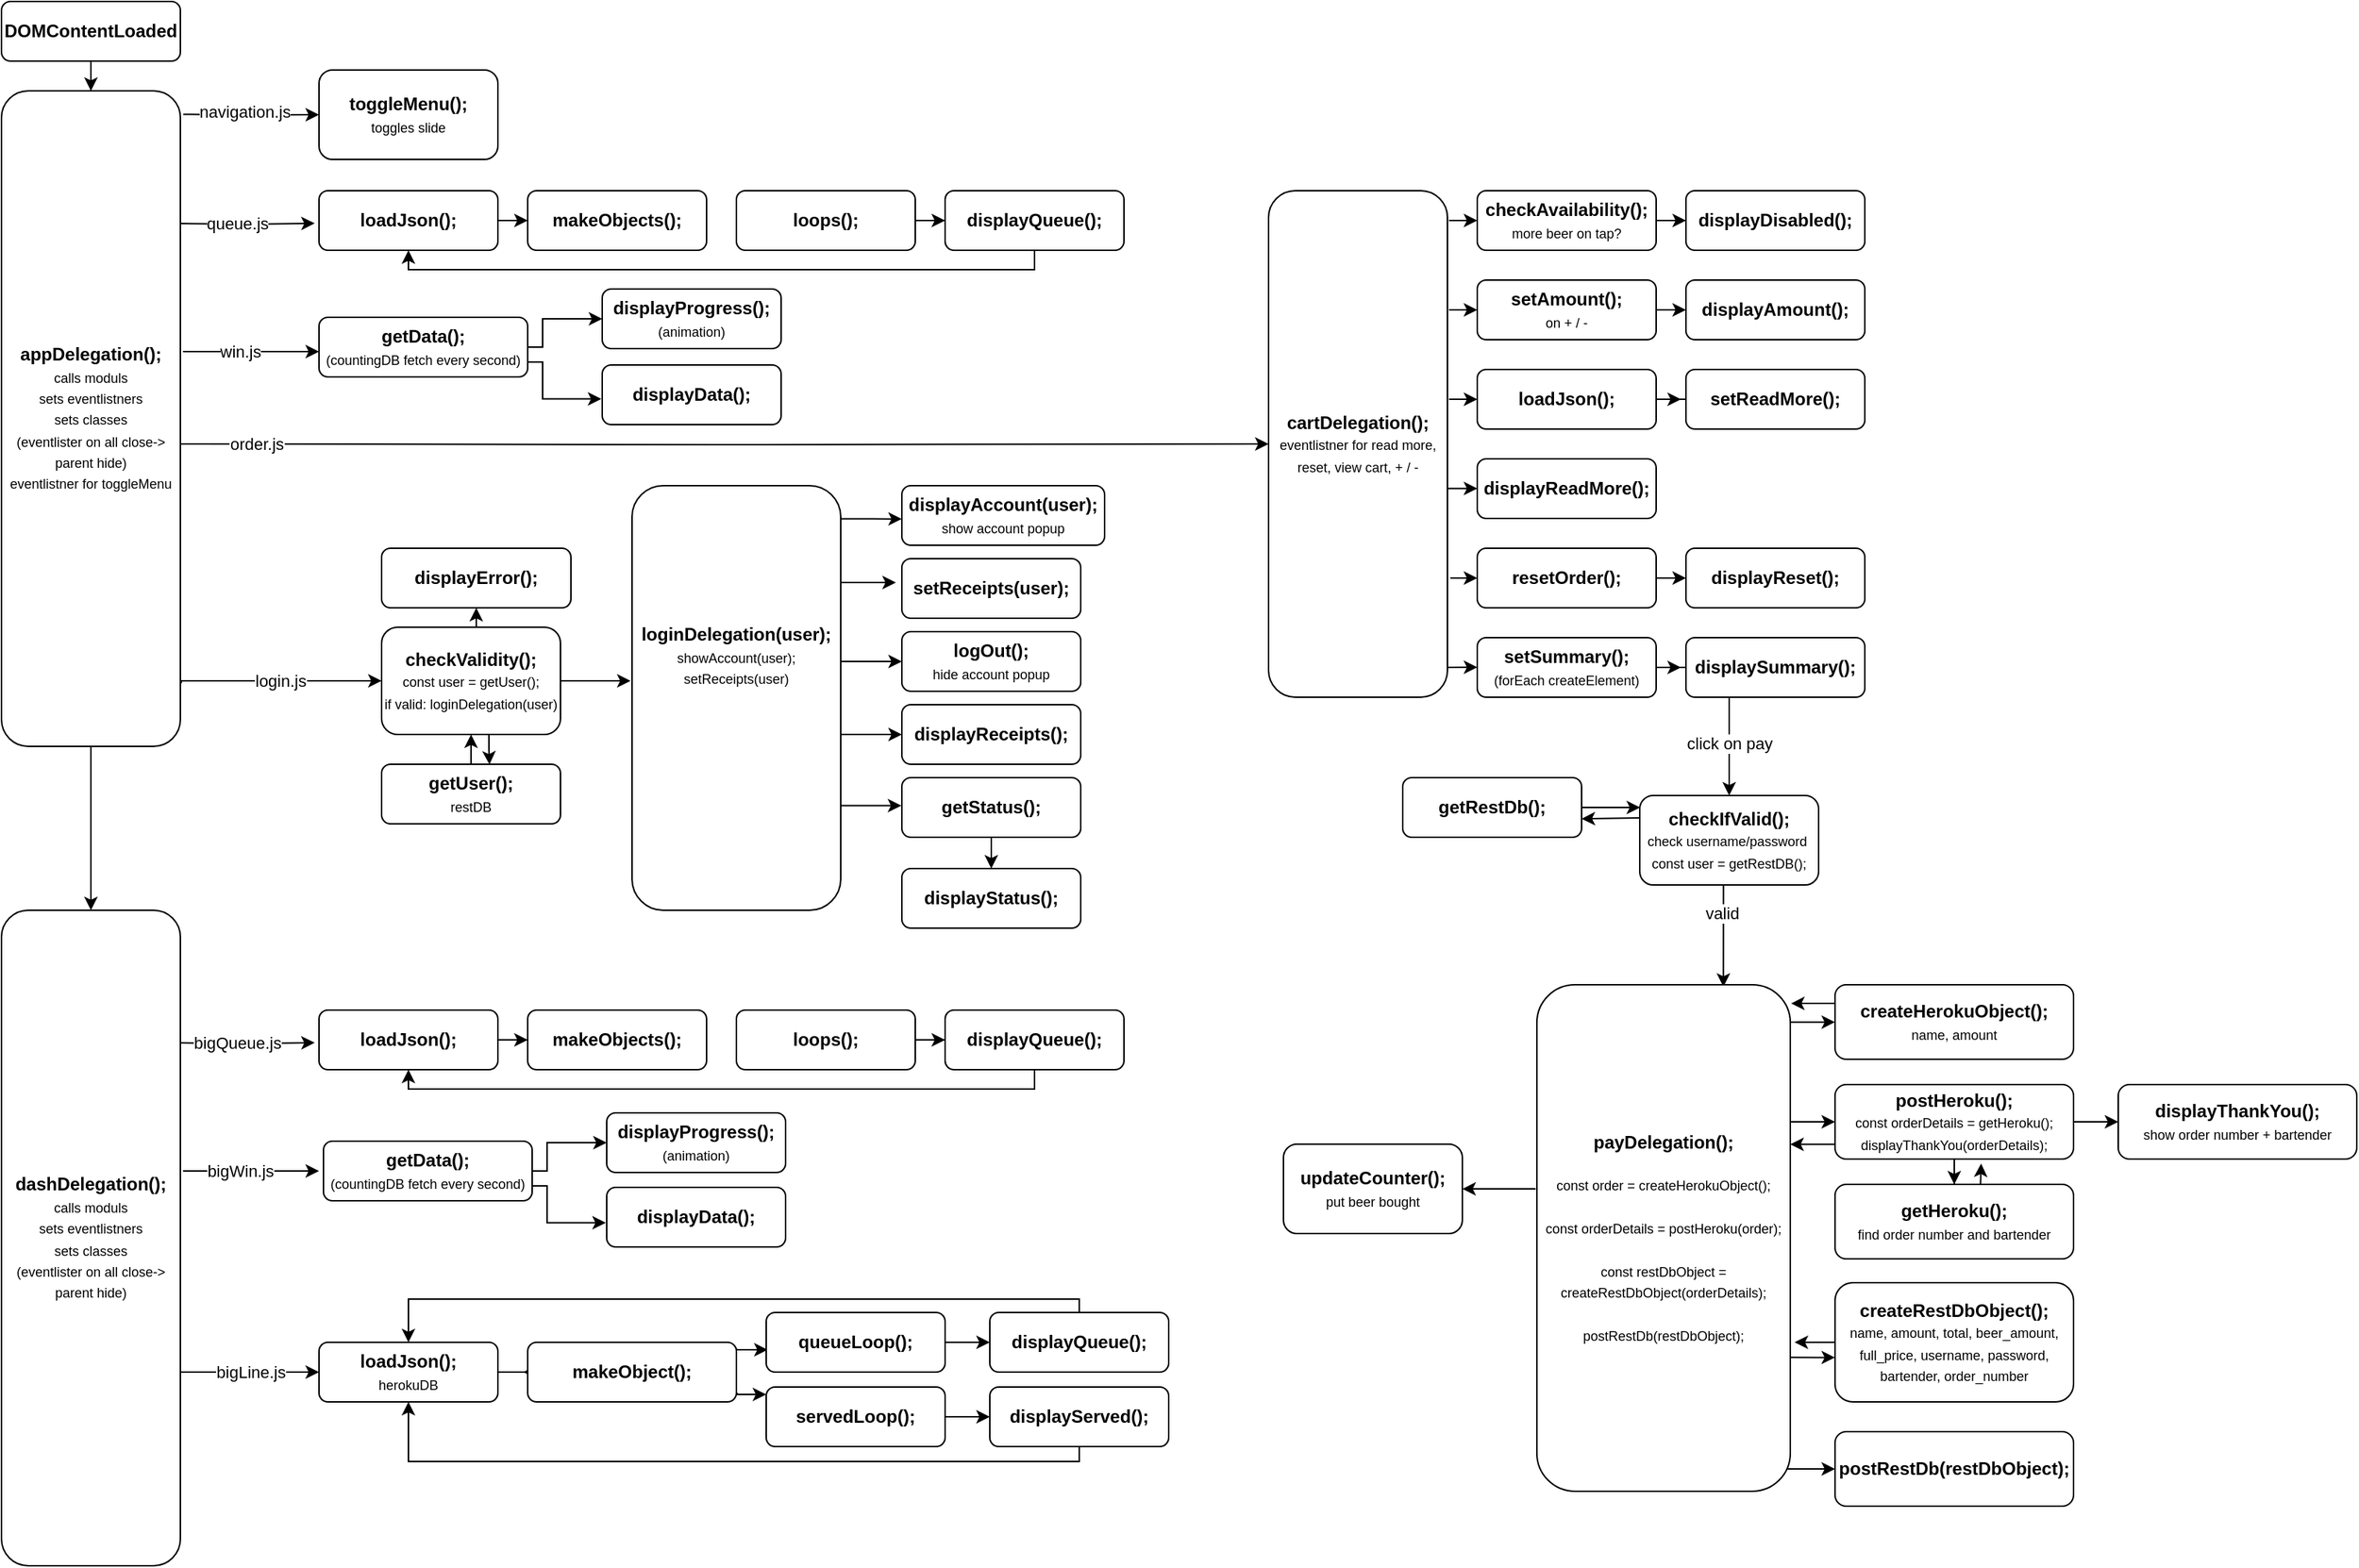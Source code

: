 <mxfile version="13.0.9">
    <diagram id="VoRkvZ0OsH4jN3PAigYA" name="Page-1">
        <mxGraphModel dx="648" dy="1134" grid="1" gridSize="10" guides="1" tooltips="1" connect="1" arrows="1" fold="1" page="1" pageScale="1" pageWidth="1654" pageHeight="1169" math="0" shadow="0">
            <root>
                <mxCell id="0"/>
                <mxCell id="1" parent="0"/>
                <mxCell id="20" style="edgeStyle=orthogonalEdgeStyle;rounded=0;orthogonalLoop=1;jettySize=auto;html=1;entryX=0.5;entryY=0;entryDx=0;entryDy=0;" parent="1" source="3" target="5" edge="1">
                    <mxGeometry relative="1" as="geometry"/>
                </mxCell>
                <mxCell id="212" style="edgeStyle=orthogonalEdgeStyle;rounded=0;orthogonalLoop=1;jettySize=auto;html=1;entryX=0.5;entryY=0;entryDx=0;entryDy=0;" parent="1" source="3" target="157" edge="1">
                    <mxGeometry relative="1" as="geometry"/>
                </mxCell>
                <mxCell id="3" value="&lt;b&gt;DOMContentLoaded&lt;/b&gt;" style="rounded=1;whiteSpace=wrap;html=1;" parent="1" vertex="1">
                    <mxGeometry x="60" y="10" width="120" height="40" as="geometry"/>
                </mxCell>
                <mxCell id="16" style="edgeStyle=orthogonalEdgeStyle;rounded=0;orthogonalLoop=1;jettySize=auto;html=1;entryX=0;entryY=0.5;entryDx=0;entryDy=0;exitX=1.016;exitY=0.113;exitDx=0;exitDy=0;exitPerimeter=0;" parent="1" target="18" edge="1">
                    <mxGeometry relative="1" as="geometry">
                        <mxPoint x="181.92" y="85.72" as="sourcePoint"/>
                        <mxPoint x="273" y="86.0" as="targetPoint"/>
                    </mxGeometry>
                </mxCell>
                <mxCell id="17" value="navigation.js" style="edgeLabel;html=1;align=center;verticalAlign=middle;resizable=0;points=[];" parent="16" vertex="1" connectable="0">
                    <mxGeometry x="-0.099" y="2" relative="1" as="geometry">
                        <mxPoint as="offset"/>
                    </mxGeometry>
                </mxCell>
                <mxCell id="22" style="edgeStyle=orthogonalEdgeStyle;rounded=0;orthogonalLoop=1;jettySize=auto;html=1;entryX=-0.024;entryY=0.548;entryDx=0;entryDy=0;entryPerimeter=0;" parent="1" target="21" edge="1">
                    <mxGeometry relative="1" as="geometry">
                        <mxPoint x="179" y="159" as="sourcePoint"/>
                    </mxGeometry>
                </mxCell>
                <mxCell id="23" value="queue.js" style="edgeLabel;html=1;align=center;verticalAlign=middle;resizable=0;points=[];" parent="22" vertex="1" connectable="0">
                    <mxGeometry x="-0.172" y="-1" relative="1" as="geometry">
                        <mxPoint x="1" y="-2" as="offset"/>
                    </mxGeometry>
                </mxCell>
                <mxCell id="36" style="edgeStyle=orthogonalEdgeStyle;rounded=0;orthogonalLoop=1;jettySize=auto;html=1;entryX=0;entryY=0.5;entryDx=0;entryDy=0;exitX=1.015;exitY=0.475;exitDx=0;exitDy=0;exitPerimeter=0;" parent="1" edge="1">
                    <mxGeometry relative="1" as="geometry">
                        <mxPoint x="181.8" y="245" as="sourcePoint"/>
                        <mxPoint x="273" y="245" as="targetPoint"/>
                    </mxGeometry>
                </mxCell>
                <mxCell id="44" value="win.js" style="edgeLabel;html=1;align=center;verticalAlign=middle;resizable=0;points=[];" parent="36" vertex="1" connectable="0">
                    <mxGeometry x="-0.166" relative="1" as="geometry">
                        <mxPoint as="offset"/>
                    </mxGeometry>
                </mxCell>
                <mxCell id="109" style="edgeStyle=orthogonalEdgeStyle;rounded=0;orthogonalLoop=1;jettySize=auto;html=1;" parent="1" target="45" edge="1">
                    <mxGeometry relative="1" as="geometry">
                        <mxPoint x="180" y="307" as="sourcePoint"/>
                    </mxGeometry>
                </mxCell>
                <mxCell id="213" value="order.js" style="edgeLabel;html=1;align=center;verticalAlign=middle;resizable=0;points=[];" parent="109" vertex="1" connectable="0">
                    <mxGeometry x="-0.134" y="-3" relative="1" as="geometry">
                        <mxPoint x="-265.86" y="-4" as="offset"/>
                    </mxGeometry>
                </mxCell>
                <mxCell id="112" value="login.js" style="edgeStyle=orthogonalEdgeStyle;rounded=0;orthogonalLoop=1;jettySize=auto;html=1;entryX=0;entryY=0.5;entryDx=0;entryDy=0;exitX=1.005;exitY=0.972;exitDx=0;exitDy=0;exitPerimeter=0;" parent="1" target="111" edge="1">
                    <mxGeometry relative="1" as="geometry">
                        <mxPoint x="270" y="433" as="targetPoint"/>
                        <mxPoint x="180.6" y="467.68" as="sourcePoint"/>
                        <Array as="points">
                            <mxPoint x="181" y="466"/>
                        </Array>
                    </mxGeometry>
                </mxCell>
                <mxCell id="5" value="&lt;b&gt;appDelegation();&lt;/b&gt;&lt;font style=&quot;font-size: 9px&quot;&gt;&lt;br&gt;calls moduls&lt;br&gt;sets eventlistners&lt;br&gt;sets classes&lt;br&gt;(eventlister on all close-&amp;gt; parent hide)&lt;br&gt;eventlistner for toggleMenu&lt;br&gt;&lt;/font&gt;" style="rounded=1;whiteSpace=wrap;html=1;" parent="1" vertex="1">
                    <mxGeometry x="60" y="70" width="120" height="440" as="geometry"/>
                </mxCell>
                <mxCell id="18" value="&lt;b&gt;toggleMenu();&lt;/b&gt;&lt;font style=&quot;font-size: 9px&quot;&gt;&lt;br&gt;toggles slide&lt;br&gt;&lt;/font&gt;" style="rounded=1;whiteSpace=wrap;html=1;" parent="1" vertex="1">
                    <mxGeometry x="273" y="56" width="120" height="60" as="geometry"/>
                </mxCell>
                <mxCell id="27" style="edgeStyle=orthogonalEdgeStyle;rounded=0;orthogonalLoop=1;jettySize=auto;html=1;entryX=0;entryY=0.5;entryDx=0;entryDy=0;" parent="1" source="21" target="24" edge="1">
                    <mxGeometry relative="1" as="geometry"/>
                </mxCell>
                <mxCell id="21" value="&lt;b&gt;loadJson();&lt;/b&gt;&lt;font style=&quot;font-size: 9px&quot;&gt;&lt;br&gt;&lt;/font&gt;" style="rounded=1;whiteSpace=wrap;html=1;" parent="1" vertex="1">
                    <mxGeometry x="273" y="137" width="120" height="40" as="geometry"/>
                </mxCell>
                <mxCell id="24" value="&lt;b&gt;makeObjects();&lt;/b&gt;&lt;font style=&quot;font-size: 9px&quot;&gt;&lt;br&gt;&lt;/font&gt;" style="rounded=1;whiteSpace=wrap;html=1;" parent="1" vertex="1">
                    <mxGeometry x="413" y="137" width="120" height="40" as="geometry"/>
                </mxCell>
                <mxCell id="30" style="edgeStyle=orthogonalEdgeStyle;rounded=0;orthogonalLoop=1;jettySize=auto;html=1;" parent="1" source="25" target="26" edge="1">
                    <mxGeometry relative="1" as="geometry"/>
                </mxCell>
                <mxCell id="25" value="&lt;b&gt;loops();&lt;/b&gt;&lt;font style=&quot;font-size: 9px&quot;&gt;&lt;br&gt;&lt;/font&gt;" style="rounded=1;whiteSpace=wrap;html=1;" parent="1" vertex="1">
                    <mxGeometry x="553" y="137" width="120" height="40" as="geometry"/>
                </mxCell>
                <mxCell id="34" style="edgeStyle=orthogonalEdgeStyle;rounded=0;orthogonalLoop=1;jettySize=auto;html=1;entryX=0.5;entryY=1;entryDx=0;entryDy=0;" parent="1" source="26" target="21" edge="1">
                    <mxGeometry relative="1" as="geometry">
                        <Array as="points">
                            <mxPoint x="753" y="190"/>
                            <mxPoint x="333" y="190"/>
                        </Array>
                    </mxGeometry>
                </mxCell>
                <mxCell id="26" value="&lt;b&gt;displayQueue();&lt;/b&gt;&lt;font style=&quot;font-size: 9px&quot;&gt;&lt;br&gt;&lt;/font&gt;" style="rounded=1;whiteSpace=wrap;html=1;" parent="1" vertex="1">
                    <mxGeometry x="693" y="137" width="120" height="40" as="geometry"/>
                </mxCell>
                <mxCell id="39" style="edgeStyle=orthogonalEdgeStyle;rounded=0;orthogonalLoop=1;jettySize=auto;html=1;entryX=0;entryY=0.5;entryDx=0;entryDy=0;" parent="1" source="37" target="40" edge="1">
                    <mxGeometry relative="1" as="geometry">
                        <mxPoint x="523" y="223" as="targetPoint"/>
                        <Array as="points">
                            <mxPoint x="423" y="242"/>
                            <mxPoint x="423" y="223"/>
                        </Array>
                    </mxGeometry>
                </mxCell>
                <mxCell id="42" style="edgeStyle=orthogonalEdgeStyle;rounded=0;orthogonalLoop=1;jettySize=auto;html=1;exitX=1;exitY=0.75;exitDx=0;exitDy=0;entryX=-0.005;entryY=0.595;entryDx=0;entryDy=0;entryPerimeter=0;" parent="1" source="37" edge="1">
                    <mxGeometry relative="1" as="geometry">
                        <Array as="points">
                            <mxPoint x="423" y="252"/>
                            <mxPoint x="423" y="277"/>
                        </Array>
                        <mxPoint x="462.4" y="276.8" as="targetPoint"/>
                    </mxGeometry>
                </mxCell>
                <mxCell id="37" value="&lt;b&gt;getData();&lt;br&gt;&lt;/b&gt;&lt;font style=&quot;font-size: 9px&quot;&gt;(countingDB fetch every second)&lt;br&gt;&lt;/font&gt;" style="rounded=1;whiteSpace=wrap;html=1;" parent="1" vertex="1">
                    <mxGeometry x="273" y="222" width="140" height="40" as="geometry"/>
                </mxCell>
                <mxCell id="40" value="&lt;b&gt;displayProgress();&lt;br&gt;&lt;/b&gt;&lt;font style=&quot;font-size: 9px&quot;&gt;(animation)&lt;br&gt;&lt;/font&gt;" style="rounded=1;whiteSpace=wrap;html=1;" parent="1" vertex="1">
                    <mxGeometry x="463" y="203" width="120" height="40" as="geometry"/>
                </mxCell>
                <mxCell id="41" value="&lt;b&gt;displayData();&lt;/b&gt;&lt;font style=&quot;font-size: 9px&quot;&gt;&lt;br&gt;&lt;/font&gt;" style="rounded=1;whiteSpace=wrap;html=1;" parent="1" vertex="1">
                    <mxGeometry x="463" y="254" width="120" height="40" as="geometry"/>
                </mxCell>
                <mxCell id="52" style="edgeStyle=orthogonalEdgeStyle;rounded=0;orthogonalLoop=1;jettySize=auto;html=1;entryX=0;entryY=0.5;entryDx=0;entryDy=0;" parent="1" target="49" edge="1">
                    <mxGeometry relative="1" as="geometry">
                        <mxPoint x="1031" y="157" as="sourcePoint"/>
                    </mxGeometry>
                </mxCell>
                <mxCell id="56" style="edgeStyle=orthogonalEdgeStyle;rounded=0;orthogonalLoop=1;jettySize=auto;html=1;entryX=0;entryY=0.5;entryDx=0;entryDy=0;" parent="1" target="53" edge="1">
                    <mxGeometry relative="1" as="geometry">
                        <mxPoint x="1031" y="217" as="sourcePoint"/>
                    </mxGeometry>
                </mxCell>
                <mxCell id="61" style="edgeStyle=orthogonalEdgeStyle;rounded=0;orthogonalLoop=1;jettySize=auto;html=1;entryX=0;entryY=0.5;entryDx=0;entryDy=0;exitX=1;exitY=0.588;exitDx=0;exitDy=0;exitPerimeter=0;" parent="1" source="45" target="60" edge="1">
                    <mxGeometry relative="1" as="geometry"/>
                </mxCell>
                <mxCell id="62" style="edgeStyle=orthogonalEdgeStyle;rounded=0;orthogonalLoop=1;jettySize=auto;html=1;entryX=0;entryY=0.5;entryDx=0;entryDy=0;" parent="1" target="58" edge="1">
                    <mxGeometry relative="1" as="geometry">
                        <mxPoint x="1031" y="277" as="sourcePoint"/>
                    </mxGeometry>
                </mxCell>
                <mxCell id="70" style="edgeStyle=orthogonalEdgeStyle;rounded=0;orthogonalLoop=1;jettySize=auto;html=1;entryX=0;entryY=0.5;entryDx=0;entryDy=0;" parent="1" target="65" edge="1">
                    <mxGeometry relative="1" as="geometry">
                        <mxPoint x="1032" y="397" as="sourcePoint"/>
                    </mxGeometry>
                </mxCell>
                <mxCell id="71" style="edgeStyle=orthogonalEdgeStyle;rounded=0;orthogonalLoop=1;jettySize=auto;html=1;entryX=0;entryY=0.5;entryDx=0;entryDy=0;exitX=1;exitY=0.941;exitDx=0;exitDy=0;exitPerimeter=0;" parent="1" source="45" target="68" edge="1">
                    <mxGeometry relative="1" as="geometry"/>
                </mxCell>
                <mxCell id="45" value="&lt;b&gt;cartDelegation();&lt;br&gt;&lt;/b&gt;&lt;font style=&quot;font-size: 9px&quot;&gt;eventlistner for read more, reset, view cart, + / -&lt;br&gt;&lt;/font&gt;" style="rounded=1;whiteSpace=wrap;html=1;" parent="1" vertex="1">
                    <mxGeometry x="910" y="137" width="120" height="340" as="geometry"/>
                </mxCell>
                <mxCell id="51" style="edgeStyle=orthogonalEdgeStyle;rounded=0;orthogonalLoop=1;jettySize=auto;html=1;entryX=0;entryY=0.5;entryDx=0;entryDy=0;" parent="1" source="49" target="50" edge="1">
                    <mxGeometry relative="1" as="geometry"/>
                </mxCell>
                <mxCell id="49" value="&lt;b&gt;checkAvailability();&lt;br&gt;&lt;/b&gt;&lt;font style=&quot;font-size: 9px&quot;&gt;more beer on tap?&lt;br&gt;&lt;/font&gt;" style="rounded=1;whiteSpace=wrap;html=1;" parent="1" vertex="1">
                    <mxGeometry x="1050" y="137" width="120" height="40" as="geometry"/>
                </mxCell>
                <mxCell id="50" value="&lt;b&gt;displayDisabled();&lt;/b&gt;&lt;font style=&quot;font-size: 9px&quot;&gt;&lt;br&gt;&lt;/font&gt;" style="rounded=1;whiteSpace=wrap;html=1;" parent="1" vertex="1">
                    <mxGeometry x="1190" y="137" width="120" height="40" as="geometry"/>
                </mxCell>
                <mxCell id="57" style="edgeStyle=orthogonalEdgeStyle;rounded=0;orthogonalLoop=1;jettySize=auto;html=1;exitX=1;exitY=0.5;exitDx=0;exitDy=0;entryX=0;entryY=0.5;entryDx=0;entryDy=0;" parent="1" source="53" target="54" edge="1">
                    <mxGeometry relative="1" as="geometry"/>
                </mxCell>
                <mxCell id="53" value="&lt;b&gt;setAmount();&lt;br&gt;&lt;/b&gt;&lt;font style=&quot;font-size: 9px&quot;&gt;on + / -&lt;br&gt;&lt;/font&gt;" style="rounded=1;whiteSpace=wrap;html=1;" parent="1" vertex="1">
                    <mxGeometry x="1050" y="197" width="120" height="40" as="geometry"/>
                </mxCell>
                <mxCell id="54" value="&lt;b&gt;displayAmount();&lt;/b&gt;&lt;font style=&quot;font-size: 9px&quot;&gt;&lt;br&gt;&lt;/font&gt;" style="rounded=1;whiteSpace=wrap;html=1;" parent="1" vertex="1">
                    <mxGeometry x="1190" y="197" width="120" height="40" as="geometry"/>
                </mxCell>
                <mxCell id="63" style="edgeStyle=orthogonalEdgeStyle;rounded=0;orthogonalLoop=1;jettySize=auto;html=1;entryX=-0.028;entryY=0.5;entryDx=0;entryDy=0;entryPerimeter=0;" parent="1" source="58" target="59" edge="1">
                    <mxGeometry relative="1" as="geometry"/>
                </mxCell>
                <mxCell id="58" value="&lt;b&gt;loadJson();&lt;/b&gt;&lt;font style=&quot;font-size: 9px&quot;&gt;&lt;br&gt;&lt;/font&gt;" style="rounded=1;whiteSpace=wrap;html=1;" parent="1" vertex="1">
                    <mxGeometry x="1050" y="257" width="120" height="40" as="geometry"/>
                </mxCell>
                <mxCell id="59" value="&lt;b&gt;setReadMore();&lt;/b&gt;&lt;font style=&quot;font-size: 9px&quot;&gt;&lt;br&gt;&lt;/font&gt;" style="rounded=1;whiteSpace=wrap;html=1;" parent="1" vertex="1">
                    <mxGeometry x="1190" y="257" width="120" height="40" as="geometry"/>
                </mxCell>
                <mxCell id="60" value="&lt;b&gt;displayReadMore();&lt;/b&gt;&lt;font style=&quot;font-size: 9px&quot;&gt;&lt;br&gt;&lt;/font&gt;" style="rounded=1;whiteSpace=wrap;html=1;" parent="1" vertex="1">
                    <mxGeometry x="1050" y="317" width="120" height="40" as="geometry"/>
                </mxCell>
                <mxCell id="64" style="edgeStyle=orthogonalEdgeStyle;rounded=0;orthogonalLoop=1;jettySize=auto;html=1;exitX=1;exitY=0.5;exitDx=0;exitDy=0;entryX=0;entryY=0.5;entryDx=0;entryDy=0;" parent="1" source="65" target="66" edge="1">
                    <mxGeometry relative="1" as="geometry"/>
                </mxCell>
                <mxCell id="65" value="&lt;b&gt;resetOrder();&lt;/b&gt;&lt;font style=&quot;font-size: 9px&quot;&gt;&lt;br&gt;&lt;/font&gt;" style="rounded=1;whiteSpace=wrap;html=1;" parent="1" vertex="1">
                    <mxGeometry x="1050" y="377" width="120" height="40" as="geometry"/>
                </mxCell>
                <mxCell id="66" value="&lt;b&gt;displayReset();&lt;/b&gt;&lt;font style=&quot;font-size: 9px&quot;&gt;&lt;br&gt;&lt;/font&gt;" style="rounded=1;whiteSpace=wrap;html=1;" parent="1" vertex="1">
                    <mxGeometry x="1190" y="377" width="120" height="40" as="geometry"/>
                </mxCell>
                <mxCell id="67" style="edgeStyle=orthogonalEdgeStyle;rounded=0;orthogonalLoop=1;jettySize=auto;html=1;entryX=-0.028;entryY=0.5;entryDx=0;entryDy=0;entryPerimeter=0;" parent="1" source="68" target="69" edge="1">
                    <mxGeometry relative="1" as="geometry"/>
                </mxCell>
                <mxCell id="68" value="&lt;b&gt;setSummary();&lt;br&gt;&lt;/b&gt;&lt;font style=&quot;font-size: 9px&quot;&gt;(forEach createElement)&lt;br&gt;&lt;/font&gt;" style="rounded=1;whiteSpace=wrap;html=1;" parent="1" vertex="1">
                    <mxGeometry x="1050" y="437" width="120" height="40" as="geometry"/>
                </mxCell>
                <mxCell id="73" style="edgeStyle=orthogonalEdgeStyle;rounded=0;orthogonalLoop=1;jettySize=auto;html=1;entryX=0.5;entryY=0;entryDx=0;entryDy=0;" parent="1" source="69" target="72" edge="1">
                    <mxGeometry relative="1" as="geometry">
                        <Array as="points">
                            <mxPoint x="1219" y="500"/>
                            <mxPoint x="1219" y="500"/>
                        </Array>
                    </mxGeometry>
                </mxCell>
                <mxCell id="75" value="click on pay" style="edgeLabel;html=1;align=center;verticalAlign=middle;resizable=0;points=[];" parent="73" vertex="1" connectable="0">
                    <mxGeometry x="-0.451" relative="1" as="geometry">
                        <mxPoint y="12.62" as="offset"/>
                    </mxGeometry>
                </mxCell>
                <mxCell id="69" value="&lt;b&gt;displaySummary();&lt;/b&gt;&lt;font style=&quot;font-size: 9px&quot;&gt;&lt;br&gt;&lt;/font&gt;" style="rounded=1;whiteSpace=wrap;html=1;" parent="1" vertex="1">
                    <mxGeometry x="1190" y="437" width="120" height="40" as="geometry"/>
                </mxCell>
                <mxCell id="77" style="edgeStyle=orthogonalEdgeStyle;rounded=0;orthogonalLoop=1;jettySize=auto;html=1;exitX=0.468;exitY=1.036;exitDx=0;exitDy=0;entryX=0.736;entryY=0.004;entryDx=0;entryDy=0;entryPerimeter=0;exitPerimeter=0;" parent="1" source="72" target="76" edge="1">
                    <mxGeometry relative="1" as="geometry">
                        <mxPoint x="1138.9" y="567" as="sourcePoint"/>
                        <mxPoint x="1216" y="590" as="targetPoint"/>
                        <Array as="points">
                            <mxPoint x="1215" y="580"/>
                            <mxPoint x="1215" y="699"/>
                        </Array>
                    </mxGeometry>
                </mxCell>
                <mxCell id="78" value="valid" style="edgeLabel;html=1;align=center;verticalAlign=middle;resizable=0;points=[];" parent="77" vertex="1" connectable="0">
                    <mxGeometry x="-0.001" y="-1" relative="1" as="geometry">
                        <mxPoint y="9" as="offset"/>
                    </mxGeometry>
                </mxCell>
                <mxCell id="90" style="edgeStyle=orthogonalEdgeStyle;rounded=0;orthogonalLoop=1;jettySize=auto;html=1;entryX=1;entryY=0.69;entryDx=0;entryDy=0;exitX=0;exitY=0.25;exitDx=0;exitDy=0;entryPerimeter=0;" parent="1" source="72" target="89" edge="1">
                    <mxGeometry relative="1" as="geometry">
                        <Array as="points">
                            <mxPoint x="1120" y="559"/>
                        </Array>
                    </mxGeometry>
                </mxCell>
                <mxCell id="106" value="" style="edgeStyle=orthogonalEdgeStyle;rounded=0;orthogonalLoop=1;jettySize=auto;html=1;exitX=-0.005;exitY=0.403;exitDx=0;exitDy=0;exitPerimeter=0;" parent="1" source="76" target="105" edge="1">
                    <mxGeometry relative="1" as="geometry"/>
                </mxCell>
                <mxCell id="72" value="&lt;b&gt;checkIfValid();&lt;br&gt;&lt;/b&gt;&lt;font style=&quot;font-size: 9px&quot;&gt;check username/password&amp;nbsp;&lt;br&gt;const user = getRestDB();&lt;br&gt;&lt;/font&gt;" style="rounded=1;whiteSpace=wrap;html=1;" parent="1" vertex="1">
                    <mxGeometry x="1159" y="543" width="120" height="60" as="geometry"/>
                </mxCell>
                <mxCell id="105" value="&lt;b&gt;updateCounter();&lt;br&gt;&lt;/b&gt;&lt;font style=&quot;font-size: 9px&quot;&gt;put beer bought&lt;br&gt;&lt;/font&gt;" style="rounded=1;whiteSpace=wrap;html=1;" parent="1" vertex="1">
                    <mxGeometry x="920" y="777" width="120" height="60" as="geometry"/>
                </mxCell>
                <mxCell id="84" style="edgeStyle=orthogonalEdgeStyle;rounded=0;orthogonalLoop=1;jettySize=auto;html=1;entryX=0;entryY=0.5;entryDx=0;entryDy=0;exitX=0.989;exitY=0.515;exitDx=0;exitDy=0;exitPerimeter=0;" parent="1" target="83" edge="1">
                    <mxGeometry relative="1" as="geometry">
                        <mxPoint x="1258.13" y="695.1" as="sourcePoint"/>
                    </mxGeometry>
                </mxCell>
                <mxCell id="87" style="edgeStyle=orthogonalEdgeStyle;rounded=0;orthogonalLoop=1;jettySize=auto;html=1;entryX=0;entryY=0.625;entryDx=0;entryDy=0;entryPerimeter=0;exitX=1;exitY=0.324;exitDx=0;exitDy=0;exitPerimeter=0;" parent="1" target="82" edge="1">
                    <mxGeometry relative="1" as="geometry">
                        <mxPoint x="1260" y="920.16" as="sourcePoint"/>
                    </mxGeometry>
                </mxCell>
                <mxCell id="92" style="edgeStyle=orthogonalEdgeStyle;rounded=0;orthogonalLoop=1;jettySize=auto;html=1;" parent="1" target="88" edge="1">
                    <mxGeometry relative="1" as="geometry">
                        <mxPoint x="1260" y="762" as="sourcePoint"/>
                        <Array as="points">
                            <mxPoint x="1270" y="762"/>
                            <mxPoint x="1270" y="762"/>
                        </Array>
                    </mxGeometry>
                </mxCell>
                <mxCell id="104" style="edgeStyle=orthogonalEdgeStyle;rounded=0;orthogonalLoop=1;jettySize=auto;html=1;exitX=0.987;exitY=0.956;exitDx=0;exitDy=0;exitPerimeter=0;" parent="1" source="76" target="98" edge="1">
                    <mxGeometry relative="1" as="geometry"/>
                </mxCell>
                <mxCell id="76" value="&lt;b&gt;payDelegation();&lt;br&gt;&lt;/b&gt;&lt;font style=&quot;font-size: 9px&quot;&gt;&lt;br&gt;const order = createHerokuObject();&lt;br&gt;&lt;br&gt;const orderDetails = postHeroku(order);&lt;br&gt;&lt;br&gt;const restDbObject = createRestDbObject(orderDetails);&lt;br&gt;&lt;br&gt;postRestDb(restDbObject);&lt;br&gt;&lt;/font&gt;" style="rounded=1;whiteSpace=wrap;html=1;" parent="1" vertex="1">
                    <mxGeometry x="1090" y="670" width="170" height="340" as="geometry"/>
                </mxCell>
                <mxCell id="86" style="edgeStyle=orthogonalEdgeStyle;rounded=0;orthogonalLoop=1;jettySize=auto;html=1;entryX=1.017;entryY=0.294;entryDx=0;entryDy=0;entryPerimeter=0;" parent="1" source="82" edge="1">
                    <mxGeometry relative="1" as="geometry">
                        <mxPoint x="1262.89" y="909.96" as="targetPoint"/>
                    </mxGeometry>
                </mxCell>
                <mxCell id="82" value="&lt;b&gt;createRestDbObject();&lt;br&gt;&lt;/b&gt;&lt;font style=&quot;font-size: 9px&quot;&gt;name, amount, total, beer_amount, full_price, username, password, bartender, order_number&lt;br&gt;&lt;/font&gt;" style="rounded=1;whiteSpace=wrap;html=1;" parent="1" vertex="1">
                    <mxGeometry x="1290" y="870" width="160" height="80" as="geometry"/>
                </mxCell>
                <mxCell id="85" style="edgeStyle=orthogonalEdgeStyle;rounded=0;orthogonalLoop=1;jettySize=auto;html=1;exitX=0;exitY=0.25;exitDx=0;exitDy=0;entryX=1.003;entryY=0.478;entryDx=0;entryDy=0;entryPerimeter=0;" parent="1" source="83" edge="1">
                    <mxGeometry relative="1" as="geometry">
                        <mxPoint x="1260.51" y="682.52" as="targetPoint"/>
                    </mxGeometry>
                </mxCell>
                <mxCell id="83" value="&lt;b&gt;createHerokuObject();&lt;br&gt;&lt;/b&gt;&lt;font style=&quot;font-size: 9px&quot;&gt;name, amount&lt;br&gt;&lt;/font&gt;" style="rounded=1;whiteSpace=wrap;html=1;" parent="1" vertex="1">
                    <mxGeometry x="1290" y="670" width="160" height="50" as="geometry"/>
                </mxCell>
                <mxCell id="94" style="edgeStyle=orthogonalEdgeStyle;rounded=0;orthogonalLoop=1;jettySize=auto;html=1;entryX=0.5;entryY=0;entryDx=0;entryDy=0;" parent="1" source="88" target="93" edge="1">
                    <mxGeometry relative="1" as="geometry"/>
                </mxCell>
                <mxCell id="102" style="edgeStyle=orthogonalEdgeStyle;rounded=0;orthogonalLoop=1;jettySize=auto;html=1;entryX=1;entryY=0.765;entryDx=0;entryDy=0;entryPerimeter=0;" parent="1" source="88" edge="1">
                    <mxGeometry relative="1" as="geometry">
                        <mxPoint x="1260" y="777.1" as="targetPoint"/>
                        <Array as="points">
                            <mxPoint x="1270" y="777"/>
                        </Array>
                    </mxGeometry>
                </mxCell>
                <mxCell id="108" style="edgeStyle=orthogonalEdgeStyle;rounded=0;orthogonalLoop=1;jettySize=auto;html=1;entryX=0;entryY=0.5;entryDx=0;entryDy=0;" parent="1" source="88" target="107" edge="1">
                    <mxGeometry relative="1" as="geometry"/>
                </mxCell>
                <mxCell id="88" value="&lt;b&gt;postHeroku();&lt;br&gt;&lt;/b&gt;&lt;font style=&quot;font-size: 9px&quot;&gt;const orderDetails = getHeroku();&lt;br&gt;displayThankYou(orderDetails);&lt;br&gt;&lt;/font&gt;" style="rounded=1;whiteSpace=wrap;html=1;" parent="1" vertex="1">
                    <mxGeometry x="1290" y="737" width="160" height="50" as="geometry"/>
                </mxCell>
                <mxCell id="91" style="edgeStyle=orthogonalEdgeStyle;rounded=0;orthogonalLoop=1;jettySize=auto;html=1;exitX=1;exitY=0.5;exitDx=0;exitDy=0;entryX=0.002;entryY=0.134;entryDx=0;entryDy=0;entryPerimeter=0;" parent="1" source="89" target="72" edge="1">
                    <mxGeometry relative="1" as="geometry">
                        <mxPoint x="1155" y="551" as="targetPoint"/>
                    </mxGeometry>
                </mxCell>
                <mxCell id="89" value="&lt;b&gt;getRestDb();&lt;/b&gt;&lt;font style=&quot;font-size: 9px&quot;&gt;&lt;br&gt;&lt;/font&gt;" style="rounded=1;whiteSpace=wrap;html=1;" parent="1" vertex="1">
                    <mxGeometry x="1000" y="531" width="120" height="40" as="geometry"/>
                </mxCell>
                <mxCell id="97" style="edgeStyle=orthogonalEdgeStyle;rounded=0;orthogonalLoop=1;jettySize=auto;html=1;exitX=0.61;exitY=0.007;exitDx=0;exitDy=0;exitPerimeter=0;" parent="1" source="93" edge="1">
                    <mxGeometry relative="1" as="geometry">
                        <mxPoint x="1388" y="790" as="targetPoint"/>
                    </mxGeometry>
                </mxCell>
                <mxCell id="93" value="&lt;b&gt;getHeroku();&lt;br&gt;&lt;/b&gt;&lt;font style=&quot;font-size: 9px&quot;&gt;find order number and bartender&lt;br&gt;&lt;/font&gt;" style="rounded=1;whiteSpace=wrap;html=1;" parent="1" vertex="1">
                    <mxGeometry x="1290" y="804" width="160" height="50" as="geometry"/>
                </mxCell>
                <mxCell id="98" value="&lt;b&gt;postRestDb(restDbObject);&lt;/b&gt;&lt;font style=&quot;font-size: 9px&quot;&gt;&lt;br&gt;&lt;/font&gt;" style="rounded=1;whiteSpace=wrap;html=1;" parent="1" vertex="1">
                    <mxGeometry x="1290" y="970" width="160" height="50" as="geometry"/>
                </mxCell>
                <mxCell id="107" value="&lt;b&gt;displayThankYou();&lt;br&gt;&lt;/b&gt;&lt;font style=&quot;font-size: 9px&quot;&gt;show order number + bartender&lt;br&gt;&lt;/font&gt;" style="rounded=1;whiteSpace=wrap;html=1;" parent="1" vertex="1">
                    <mxGeometry x="1480" y="737" width="160" height="50" as="geometry"/>
                </mxCell>
                <mxCell id="115" style="edgeStyle=orthogonalEdgeStyle;rounded=0;orthogonalLoop=1;jettySize=auto;html=1;entryX=0.603;entryY=0.004;entryDx=0;entryDy=0;entryPerimeter=0;" parent="1" source="111" target="113" edge="1">
                    <mxGeometry relative="1" as="geometry">
                        <Array as="points">
                            <mxPoint x="387" y="512"/>
                            <mxPoint x="387" y="512"/>
                        </Array>
                    </mxGeometry>
                </mxCell>
                <mxCell id="118" style="edgeStyle=orthogonalEdgeStyle;rounded=0;orthogonalLoop=1;jettySize=auto;html=1;exitX=0.5;exitY=0;exitDx=0;exitDy=0;entryX=0.5;entryY=1;entryDx=0;entryDy=0;" parent="1" source="111" target="116" edge="1">
                    <mxGeometry relative="1" as="geometry">
                        <mxPoint x="482" y="400" as="targetPoint"/>
                    </mxGeometry>
                </mxCell>
                <mxCell id="132" style="edgeStyle=orthogonalEdgeStyle;rounded=0;orthogonalLoop=1;jettySize=auto;html=1;" parent="1" source="111" edge="1">
                    <mxGeometry relative="1" as="geometry">
                        <mxPoint x="482" y="466" as="targetPoint"/>
                    </mxGeometry>
                </mxCell>
                <mxCell id="111" value="&lt;b&gt;checkValidity();&lt;br&gt;&lt;/b&gt;&lt;font style=&quot;font-size: 9px&quot;&gt;const user = getUser();&lt;br&gt;if valid: loginDelegation(user)&lt;br&gt;&lt;/font&gt;" style="rounded=1;whiteSpace=wrap;html=1;" parent="1" vertex="1">
                    <mxGeometry x="315" y="430" width="120" height="72" as="geometry"/>
                </mxCell>
                <mxCell id="114" style="edgeStyle=orthogonalEdgeStyle;rounded=0;orthogonalLoop=1;jettySize=auto;html=1;entryX=0.5;entryY=1;entryDx=0;entryDy=0;" parent="1" source="113" target="111" edge="1">
                    <mxGeometry relative="1" as="geometry">
                        <Array as="points">
                            <mxPoint x="375" y="512"/>
                            <mxPoint x="375" y="512"/>
                        </Array>
                    </mxGeometry>
                </mxCell>
                <mxCell id="113" value="&lt;b&gt;getUser();&lt;br&gt;&lt;/b&gt;&lt;font style=&quot;font-size: 9px&quot;&gt;restDB&lt;br&gt;&lt;/font&gt;" style="rounded=1;whiteSpace=wrap;html=1;" parent="1" vertex="1">
                    <mxGeometry x="315" y="522" width="120" height="40" as="geometry"/>
                </mxCell>
                <mxCell id="116" value="&lt;b&gt;displayError();&lt;/b&gt;&lt;font style=&quot;font-size: 9px&quot;&gt;&lt;br&gt;&lt;/font&gt;" style="rounded=1;whiteSpace=wrap;html=1;" parent="1" vertex="1">
                    <mxGeometry x="315" y="377" width="127" height="40" as="geometry"/>
                </mxCell>
                <mxCell id="117" value="&lt;b&gt;displayAccount(user);&lt;br&gt;&lt;/b&gt;&lt;font style=&quot;font-size: 9px&quot;&gt;show account popup&lt;br&gt;&lt;/font&gt;" style="rounded=1;whiteSpace=wrap;html=1;" parent="1" vertex="1">
                    <mxGeometry x="664" y="335" width="136" height="40" as="geometry"/>
                </mxCell>
                <mxCell id="120" value="&lt;b&gt;logOut();&lt;br&gt;&lt;/b&gt;&lt;font style=&quot;font-size: 9px&quot;&gt;hide account popup&lt;br&gt;&lt;/font&gt;" style="rounded=1;whiteSpace=wrap;html=1;" parent="1" vertex="1">
                    <mxGeometry x="664" y="433" width="120" height="40" as="geometry"/>
                </mxCell>
                <mxCell id="126" value="&lt;b&gt;setReceipts(user);&lt;/b&gt;&lt;font style=&quot;font-size: 9px&quot;&gt;&lt;br&gt;&lt;/font&gt;" style="rounded=1;whiteSpace=wrap;html=1;" parent="1" vertex="1">
                    <mxGeometry x="664" y="384" width="120" height="40" as="geometry"/>
                </mxCell>
                <mxCell id="141" style="edgeStyle=orthogonalEdgeStyle;rounded=0;orthogonalLoop=1;jettySize=auto;html=1;entryX=0;entryY=0.558;entryDx=0;entryDy=0;entryPerimeter=0;" parent="1" source="136" target="117" edge="1">
                    <mxGeometry relative="1" as="geometry">
                        <Array as="points">
                            <mxPoint x="644" y="357"/>
                        </Array>
                    </mxGeometry>
                </mxCell>
                <mxCell id="142" style="edgeStyle=orthogonalEdgeStyle;rounded=0;orthogonalLoop=1;jettySize=auto;html=1;" parent="1" source="136" edge="1">
                    <mxGeometry relative="1" as="geometry">
                        <mxPoint x="660" y="400" as="targetPoint"/>
                        <Array as="points">
                            <mxPoint x="640" y="400"/>
                            <mxPoint x="640" y="400"/>
                        </Array>
                    </mxGeometry>
                </mxCell>
                <mxCell id="143" style="edgeStyle=orthogonalEdgeStyle;rounded=0;orthogonalLoop=1;jettySize=auto;html=1;entryX=0;entryY=0.5;entryDx=0;entryDy=0;" parent="1" source="136" target="120" edge="1">
                    <mxGeometry relative="1" as="geometry">
                        <Array as="points">
                            <mxPoint x="630" y="453"/>
                            <mxPoint x="630" y="453"/>
                        </Array>
                    </mxGeometry>
                </mxCell>
                <mxCell id="144" style="edgeStyle=orthogonalEdgeStyle;rounded=0;orthogonalLoop=1;jettySize=auto;html=1;entryX=0;entryY=0.5;entryDx=0;entryDy=0;" parent="1" source="136" target="137" edge="1">
                    <mxGeometry relative="1" as="geometry">
                        <Array as="points">
                            <mxPoint x="630" y="502"/>
                            <mxPoint x="630" y="502"/>
                        </Array>
                    </mxGeometry>
                </mxCell>
                <mxCell id="145" style="edgeStyle=orthogonalEdgeStyle;rounded=0;orthogonalLoop=1;jettySize=auto;html=1;entryX=-0.003;entryY=0.469;entryDx=0;entryDy=0;entryPerimeter=0;" parent="1" source="136" target="138" edge="1">
                    <mxGeometry relative="1" as="geometry">
                        <mxPoint x="660" y="550" as="targetPoint"/>
                        <Array as="points">
                            <mxPoint x="630" y="550"/>
                        </Array>
                    </mxGeometry>
                </mxCell>
                <mxCell id="136" value="&lt;b&gt;loginDelegation(user);&lt;br&gt;&lt;/b&gt;&lt;font style=&quot;font-size: 9px&quot;&gt;showAccount(user);&lt;br&gt;setReceipts(user)&lt;br&gt;&lt;br&gt;&lt;br&gt;&lt;br&gt;&lt;br&gt;&lt;/font&gt;" style="rounded=1;whiteSpace=wrap;html=1;" parent="1" vertex="1">
                    <mxGeometry x="483" y="335" width="140" height="285" as="geometry"/>
                </mxCell>
                <mxCell id="137" value="&lt;b&gt;displayReceipts();&lt;/b&gt;&lt;font style=&quot;font-size: 9px&quot;&gt;&lt;br&gt;&lt;/font&gt;" style="rounded=1;whiteSpace=wrap;html=1;" parent="1" vertex="1">
                    <mxGeometry x="664" y="482" width="120" height="40" as="geometry"/>
                </mxCell>
                <mxCell id="215" style="edgeStyle=orthogonalEdgeStyle;rounded=0;orthogonalLoop=1;jettySize=auto;html=1;entryX=0.5;entryY=0;entryDx=0;entryDy=0;" parent="1" source="138" target="139" edge="1">
                    <mxGeometry relative="1" as="geometry"/>
                </mxCell>
                <mxCell id="138" value="&lt;b&gt;getStatus();&lt;/b&gt;&lt;font style=&quot;font-size: 9px&quot;&gt;&lt;br&gt;&lt;/font&gt;" style="rounded=1;whiteSpace=wrap;html=1;" parent="1" vertex="1">
                    <mxGeometry x="664" y="531" width="120" height="40" as="geometry"/>
                </mxCell>
                <mxCell id="139" value="&lt;b&gt;displayStatus();&lt;/b&gt;&lt;font style=&quot;font-size: 9px&quot;&gt;&lt;br&gt;&lt;/font&gt;" style="rounded=1;whiteSpace=wrap;html=1;" parent="1" vertex="1">
                    <mxGeometry x="664" y="592" width="120" height="40" as="geometry"/>
                </mxCell>
                <mxCell id="152" style="edgeStyle=orthogonalEdgeStyle;rounded=0;orthogonalLoop=1;jettySize=auto;html=1;entryX=-0.024;entryY=0.548;entryDx=0;entryDy=0;entryPerimeter=0;" parent="1" target="162" edge="1">
                    <mxGeometry relative="1" as="geometry">
                        <mxPoint x="179" y="709" as="sourcePoint"/>
                    </mxGeometry>
                </mxCell>
                <mxCell id="153" value="bigQueue.js" style="edgeLabel;html=1;align=center;verticalAlign=middle;resizable=0;points=[];" parent="152" vertex="1" connectable="0">
                    <mxGeometry x="-0.172" y="-1" relative="1" as="geometry">
                        <mxPoint x="1" y="-2" as="offset"/>
                    </mxGeometry>
                </mxCell>
                <mxCell id="154" style="edgeStyle=orthogonalEdgeStyle;rounded=0;orthogonalLoop=1;jettySize=auto;html=1;entryX=0;entryY=0.5;entryDx=0;entryDy=0;exitX=1.015;exitY=0.475;exitDx=0;exitDy=0;exitPerimeter=0;" parent="1" edge="1">
                    <mxGeometry relative="1" as="geometry">
                        <mxPoint x="181.8" y="795" as="sourcePoint"/>
                        <mxPoint x="273" y="795" as="targetPoint"/>
                    </mxGeometry>
                </mxCell>
                <mxCell id="155" value="bigWin.js" style="edgeLabel;html=1;align=center;verticalAlign=middle;resizable=0;points=[];" parent="154" vertex="1" connectable="0">
                    <mxGeometry x="-0.166" relative="1" as="geometry">
                        <mxPoint as="offset"/>
                    </mxGeometry>
                </mxCell>
                <mxCell id="204" value="bigLine.js" style="edgeStyle=orthogonalEdgeStyle;rounded=0;orthogonalLoop=1;jettySize=auto;html=1;" parent="1" target="196" edge="1">
                    <mxGeometry relative="1" as="geometry">
                        <mxPoint x="180" y="930" as="sourcePoint"/>
                        <Array as="points">
                            <mxPoint x="210" y="930"/>
                            <mxPoint x="210" y="930"/>
                        </Array>
                    </mxGeometry>
                </mxCell>
                <mxCell id="157" value="&lt;b&gt;dashDelegation();&lt;/b&gt;&lt;font style=&quot;font-size: 9px&quot;&gt;&lt;br&gt;calls moduls&lt;br&gt;sets eventlistners&lt;br&gt;sets classes&lt;br&gt;(eventlister on all close-&amp;gt; parent hide)&lt;br&gt;&lt;/font&gt;" style="rounded=1;whiteSpace=wrap;html=1;" parent="1" vertex="1">
                    <mxGeometry x="60" y="620" width="120" height="440" as="geometry"/>
                </mxCell>
                <mxCell id="161" style="edgeStyle=orthogonalEdgeStyle;rounded=0;orthogonalLoop=1;jettySize=auto;html=1;entryX=0;entryY=0.5;entryDx=0;entryDy=0;" parent="1" source="162" target="163" edge="1">
                    <mxGeometry relative="1" as="geometry"/>
                </mxCell>
                <mxCell id="162" value="&lt;b&gt;loadJson();&lt;/b&gt;&lt;font style=&quot;font-size: 9px&quot;&gt;&lt;br&gt;&lt;/font&gt;" style="rounded=1;whiteSpace=wrap;html=1;" parent="1" vertex="1">
                    <mxGeometry x="273" y="687" width="120" height="40" as="geometry"/>
                </mxCell>
                <mxCell id="163" value="&lt;b&gt;makeObjects();&lt;/b&gt;&lt;font style=&quot;font-size: 9px&quot;&gt;&lt;br&gt;&lt;/font&gt;" style="rounded=1;whiteSpace=wrap;html=1;" parent="1" vertex="1">
                    <mxGeometry x="413" y="687" width="120" height="40" as="geometry"/>
                </mxCell>
                <mxCell id="164" style="edgeStyle=orthogonalEdgeStyle;rounded=0;orthogonalLoop=1;jettySize=auto;html=1;" parent="1" source="165" target="167" edge="1">
                    <mxGeometry relative="1" as="geometry"/>
                </mxCell>
                <mxCell id="165" value="&lt;b&gt;loops();&lt;/b&gt;&lt;font style=&quot;font-size: 9px&quot;&gt;&lt;br&gt;&lt;/font&gt;" style="rounded=1;whiteSpace=wrap;html=1;" parent="1" vertex="1">
                    <mxGeometry x="553" y="687" width="120" height="40" as="geometry"/>
                </mxCell>
                <mxCell id="166" style="edgeStyle=orthogonalEdgeStyle;rounded=0;orthogonalLoop=1;jettySize=auto;html=1;entryX=0.5;entryY=1;entryDx=0;entryDy=0;" parent="1" source="167" target="162" edge="1">
                    <mxGeometry relative="1" as="geometry">
                        <Array as="points">
                            <mxPoint x="753" y="740"/>
                            <mxPoint x="333" y="740"/>
                        </Array>
                    </mxGeometry>
                </mxCell>
                <mxCell id="167" value="&lt;b&gt;displayQueue();&lt;/b&gt;&lt;font style=&quot;font-size: 9px&quot;&gt;&lt;br&gt;&lt;/font&gt;" style="rounded=1;whiteSpace=wrap;html=1;" parent="1" vertex="1">
                    <mxGeometry x="693" y="687" width="120" height="40" as="geometry"/>
                </mxCell>
                <mxCell id="170" style="edgeStyle=orthogonalEdgeStyle;rounded=0;orthogonalLoop=1;jettySize=auto;html=1;entryX=0;entryY=0.5;entryDx=0;entryDy=0;" parent="1" source="172" target="173" edge="1">
                    <mxGeometry relative="1" as="geometry">
                        <mxPoint x="526" y="776" as="targetPoint"/>
                        <Array as="points">
                            <mxPoint x="426" y="795"/>
                            <mxPoint x="426" y="776"/>
                        </Array>
                    </mxGeometry>
                </mxCell>
                <mxCell id="171" style="edgeStyle=orthogonalEdgeStyle;rounded=0;orthogonalLoop=1;jettySize=auto;html=1;exitX=1;exitY=0.75;exitDx=0;exitDy=0;entryX=-0.005;entryY=0.595;entryDx=0;entryDy=0;entryPerimeter=0;" parent="1" source="172" target="174" edge="1">
                    <mxGeometry relative="1" as="geometry">
                        <Array as="points">
                            <mxPoint x="426" y="805"/>
                            <mxPoint x="426" y="830"/>
                        </Array>
                    </mxGeometry>
                </mxCell>
                <mxCell id="172" value="&lt;b&gt;getData();&lt;br&gt;&lt;/b&gt;&lt;font style=&quot;font-size: 9px&quot;&gt;(countingDB fetch every second)&lt;br&gt;&lt;/font&gt;" style="rounded=1;whiteSpace=wrap;html=1;" parent="1" vertex="1">
                    <mxGeometry x="276" y="775" width="140" height="40" as="geometry"/>
                </mxCell>
                <mxCell id="173" value="&lt;b&gt;displayProgress();&lt;br&gt;&lt;/b&gt;&lt;font style=&quot;font-size: 9px&quot;&gt;(animation)&lt;br&gt;&lt;/font&gt;" style="rounded=1;whiteSpace=wrap;html=1;" parent="1" vertex="1">
                    <mxGeometry x="466" y="756" width="120" height="40" as="geometry"/>
                </mxCell>
                <mxCell id="174" value="&lt;b&gt;displayData();&lt;/b&gt;&lt;font style=&quot;font-size: 9px&quot;&gt;&lt;br&gt;&lt;/font&gt;" style="rounded=1;whiteSpace=wrap;html=1;" parent="1" vertex="1">
                    <mxGeometry x="466" y="806" width="120" height="40" as="geometry"/>
                </mxCell>
                <mxCell id="205" style="edgeStyle=orthogonalEdgeStyle;rounded=0;orthogonalLoop=1;jettySize=auto;html=1;" parent="1" source="196" edge="1">
                    <mxGeometry relative="1" as="geometry">
                        <mxPoint x="410" y="930" as="targetPoint"/>
                    </mxGeometry>
                </mxCell>
                <mxCell id="196" value="&lt;b&gt;loadJson();&lt;br&gt;&lt;/b&gt;&lt;font style=&quot;font-size: 9px&quot;&gt;herokuDB&lt;br&gt;&lt;/font&gt;" style="rounded=1;whiteSpace=wrap;html=1;" parent="1" vertex="1">
                    <mxGeometry x="273" y="910" width="120" height="40" as="geometry"/>
                </mxCell>
                <mxCell id="206" style="edgeStyle=orthogonalEdgeStyle;rounded=0;orthogonalLoop=1;jettySize=auto;html=1;entryX=0.008;entryY=0.625;entryDx=0;entryDy=0;entryPerimeter=0;exitX=1;exitY=0.096;exitDx=0;exitDy=0;exitPerimeter=0;" parent="1" source="198" target="200" edge="1">
                    <mxGeometry relative="1" as="geometry">
                        <mxPoint x="570" y="910" as="targetPoint"/>
                        <Array as="points">
                            <mxPoint x="553" y="915"/>
                        </Array>
                    </mxGeometry>
                </mxCell>
                <mxCell id="207" style="edgeStyle=orthogonalEdgeStyle;rounded=0;orthogonalLoop=1;jettySize=auto;html=1;exitX=1.004;exitY=0.848;exitDx=0;exitDy=0;exitPerimeter=0;entryX=0;entryY=0.122;entryDx=0;entryDy=0;entryPerimeter=0;" parent="1" source="198" target="201" edge="1">
                    <mxGeometry relative="1" as="geometry">
                        <mxPoint x="570" y="950" as="targetPoint"/>
                        <Array as="points">
                            <mxPoint x="554" y="945"/>
                            <mxPoint x="573" y="945"/>
                        </Array>
                    </mxGeometry>
                </mxCell>
                <mxCell id="198" value="&lt;b&gt;makeObject();&lt;/b&gt;&lt;font style=&quot;font-size: 9px&quot;&gt;&lt;br&gt;&lt;/font&gt;" style="rounded=1;whiteSpace=wrap;html=1;" parent="1" vertex="1">
                    <mxGeometry x="413" y="910" width="140" height="40" as="geometry"/>
                </mxCell>
                <mxCell id="208" style="edgeStyle=orthogonalEdgeStyle;rounded=0;orthogonalLoop=1;jettySize=auto;html=1;entryX=0;entryY=0.5;entryDx=0;entryDy=0;" parent="1" source="200" target="202" edge="1">
                    <mxGeometry relative="1" as="geometry"/>
                </mxCell>
                <mxCell id="200" value="&lt;b&gt;queueLoop();&lt;/b&gt;&lt;font style=&quot;font-size: 9px&quot;&gt;&lt;br&gt;&lt;/font&gt;" style="rounded=1;whiteSpace=wrap;html=1;" parent="1" vertex="1">
                    <mxGeometry x="573" y="890" width="120" height="40" as="geometry"/>
                </mxCell>
                <mxCell id="209" style="edgeStyle=orthogonalEdgeStyle;rounded=0;orthogonalLoop=1;jettySize=auto;html=1;entryX=0;entryY=0.5;entryDx=0;entryDy=0;" parent="1" source="201" target="203" edge="1">
                    <mxGeometry relative="1" as="geometry"/>
                </mxCell>
                <mxCell id="201" value="&lt;b&gt;servedLoop();&lt;/b&gt;&lt;font style=&quot;font-size: 9px&quot;&gt;&lt;br&gt;&lt;/font&gt;" style="rounded=1;whiteSpace=wrap;html=1;" parent="1" vertex="1">
                    <mxGeometry x="573" y="940" width="120" height="40" as="geometry"/>
                </mxCell>
                <mxCell id="211" style="edgeStyle=orthogonalEdgeStyle;rounded=0;orthogonalLoop=1;jettySize=auto;html=1;entryX=0.5;entryY=0;entryDx=0;entryDy=0;" parent="1" source="202" target="196" edge="1">
                    <mxGeometry relative="1" as="geometry">
                        <Array as="points">
                            <mxPoint x="783" y="881"/>
                            <mxPoint x="333" y="881"/>
                        </Array>
                    </mxGeometry>
                </mxCell>
                <mxCell id="202" value="&lt;b&gt;displayQueue();&lt;/b&gt;&lt;font style=&quot;font-size: 9px&quot;&gt;&lt;br&gt;&lt;/font&gt;" style="rounded=1;whiteSpace=wrap;html=1;" parent="1" vertex="1">
                    <mxGeometry x="723" y="890" width="120" height="40" as="geometry"/>
                </mxCell>
                <mxCell id="210" style="edgeStyle=orthogonalEdgeStyle;rounded=0;orthogonalLoop=1;jettySize=auto;html=1;entryX=0.5;entryY=1;entryDx=0;entryDy=0;" parent="1" source="203" target="196" edge="1">
                    <mxGeometry relative="1" as="geometry">
                        <Array as="points">
                            <mxPoint x="783" y="990"/>
                            <mxPoint x="333" y="990"/>
                        </Array>
                    </mxGeometry>
                </mxCell>
                <mxCell id="203" value="&lt;b&gt;displayServed();&lt;/b&gt;&lt;font style=&quot;font-size: 9px&quot;&gt;&lt;br&gt;&lt;/font&gt;" style="rounded=1;whiteSpace=wrap;html=1;" parent="1" vertex="1">
                    <mxGeometry x="723" y="940" width="120" height="40" as="geometry"/>
                </mxCell>
            </root>
        </mxGraphModel>
    </diagram>
</mxfile>